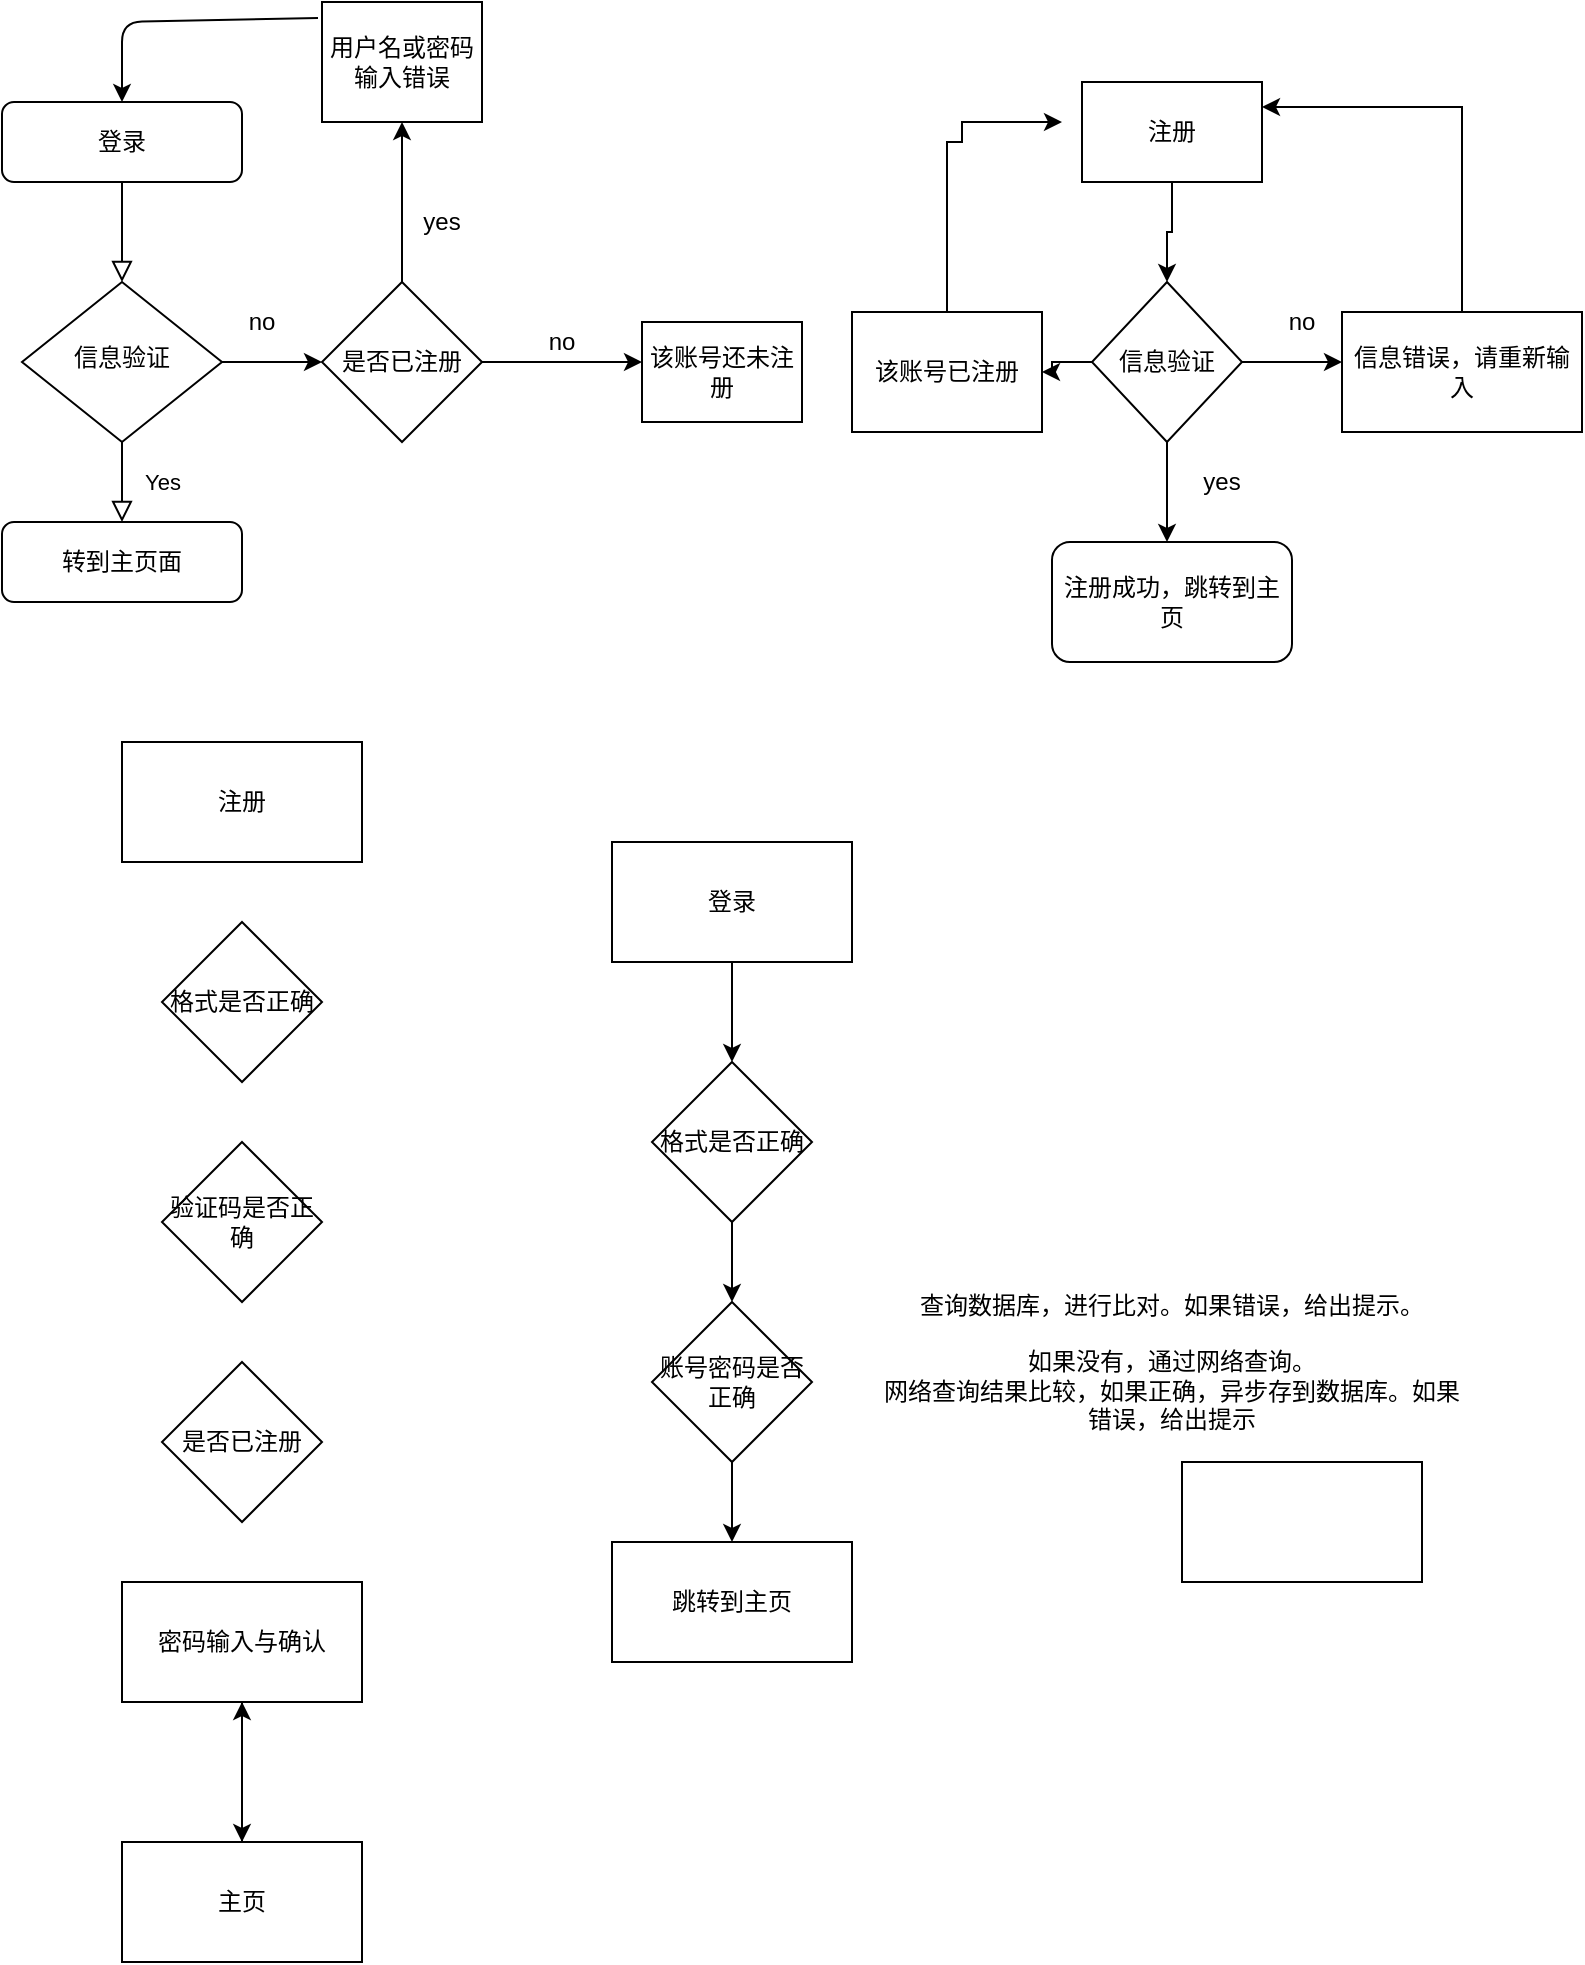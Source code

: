 <mxfile version="13.2.4" type="github"><diagram id="C5RBs43oDa-KdzZeNtuy" name="Page-1"><mxGraphModel dx="868" dy="478" grid="1" gridSize="10" guides="1" tooltips="1" connect="1" arrows="1" fold="1" page="0" pageScale="1" pageWidth="827" pageHeight="1169" math="0" shadow="0"><root><mxCell id="WIyWlLk6GJQsqaUBKTNV-0"/><mxCell id="WIyWlLk6GJQsqaUBKTNV-1" parent="WIyWlLk6GJQsqaUBKTNV-0"/><mxCell id="WIyWlLk6GJQsqaUBKTNV-2" value="" style="rounded=0;html=1;jettySize=auto;orthogonalLoop=1;fontSize=11;endArrow=block;endFill=0;endSize=8;strokeWidth=1;shadow=0;labelBackgroundColor=none;edgeStyle=orthogonalEdgeStyle;" parent="WIyWlLk6GJQsqaUBKTNV-1" source="WIyWlLk6GJQsqaUBKTNV-3" target="WIyWlLk6GJQsqaUBKTNV-6" edge="1"><mxGeometry relative="1" as="geometry"/></mxCell><mxCell id="WIyWlLk6GJQsqaUBKTNV-3" value="登录" style="rounded=1;whiteSpace=wrap;html=1;fontSize=12;glass=0;strokeWidth=1;shadow=0;" parent="WIyWlLk6GJQsqaUBKTNV-1" vertex="1"><mxGeometry x="160" y="80" width="120" height="40" as="geometry"/></mxCell><mxCell id="WIyWlLk6GJQsqaUBKTNV-4" value="Yes" style="rounded=0;html=1;jettySize=auto;orthogonalLoop=1;fontSize=11;endArrow=block;endFill=0;endSize=8;strokeWidth=1;shadow=0;labelBackgroundColor=none;edgeStyle=orthogonalEdgeStyle;" parent="WIyWlLk6GJQsqaUBKTNV-1" source="WIyWlLk6GJQsqaUBKTNV-6" edge="1"><mxGeometry y="20" relative="1" as="geometry"><mxPoint as="offset"/><mxPoint x="220" y="290" as="targetPoint"/></mxGeometry></mxCell><mxCell id="IZk7ZhXmLDH23WqDh_LA-2" style="edgeStyle=orthogonalEdgeStyle;rounded=0;orthogonalLoop=1;jettySize=auto;html=1;entryX=0;entryY=0.5;entryDx=0;entryDy=0;" edge="1" parent="WIyWlLk6GJQsqaUBKTNV-1" source="WIyWlLk6GJQsqaUBKTNV-6" target="IZk7ZhXmLDH23WqDh_LA-1"><mxGeometry relative="1" as="geometry"/></mxCell><mxCell id="WIyWlLk6GJQsqaUBKTNV-6" value="信息验证" style="rhombus;whiteSpace=wrap;html=1;shadow=0;fontFamily=Helvetica;fontSize=12;align=center;strokeWidth=1;spacing=6;spacingTop=-4;" parent="WIyWlLk6GJQsqaUBKTNV-1" vertex="1"><mxGeometry x="170" y="170" width="100" height="80" as="geometry"/></mxCell><mxCell id="WIyWlLk6GJQsqaUBKTNV-11" value="转到主页面" style="rounded=1;whiteSpace=wrap;html=1;fontSize=12;glass=0;strokeWidth=1;shadow=0;" parent="WIyWlLk6GJQsqaUBKTNV-1" vertex="1"><mxGeometry x="160" y="290" width="120" height="40" as="geometry"/></mxCell><mxCell id="IZk7ZhXmLDH23WqDh_LA-5" value="" style="edgeStyle=orthogonalEdgeStyle;rounded=0;orthogonalLoop=1;jettySize=auto;html=1;" edge="1" parent="WIyWlLk6GJQsqaUBKTNV-1" source="IZk7ZhXmLDH23WqDh_LA-1"><mxGeometry relative="1" as="geometry"><mxPoint x="360" y="90" as="targetPoint"/></mxGeometry></mxCell><mxCell id="IZk7ZhXmLDH23WqDh_LA-8" value="" style="edgeStyle=orthogonalEdgeStyle;rounded=0;orthogonalLoop=1;jettySize=auto;html=1;" edge="1" parent="WIyWlLk6GJQsqaUBKTNV-1" source="IZk7ZhXmLDH23WqDh_LA-1"><mxGeometry relative="1" as="geometry"><mxPoint x="480" y="210" as="targetPoint"/></mxGeometry></mxCell><mxCell id="IZk7ZhXmLDH23WqDh_LA-1" value="是否已注册" style="rhombus;whiteSpace=wrap;html=1;" vertex="1" parent="WIyWlLk6GJQsqaUBKTNV-1"><mxGeometry x="320" y="170" width="80" height="80" as="geometry"/></mxCell><mxCell id="IZk7ZhXmLDH23WqDh_LA-6" value="yes" style="text;html=1;strokeColor=none;fillColor=none;align=center;verticalAlign=middle;whiteSpace=wrap;rounded=0;" vertex="1" parent="WIyWlLk6GJQsqaUBKTNV-1"><mxGeometry x="360" y="130" width="40" height="20" as="geometry"/></mxCell><mxCell id="IZk7ZhXmLDH23WqDh_LA-9" value="no" style="text;html=1;strokeColor=none;fillColor=none;align=center;verticalAlign=middle;whiteSpace=wrap;rounded=0;" vertex="1" parent="WIyWlLk6GJQsqaUBKTNV-1"><mxGeometry x="420" y="190" width="40" height="20" as="geometry"/></mxCell><mxCell id="IZk7ZhXmLDH23WqDh_LA-10" value="该账号还未注册" style="rounded=0;whiteSpace=wrap;html=1;" vertex="1" parent="WIyWlLk6GJQsqaUBKTNV-1"><mxGeometry x="480" y="190" width="80" height="50" as="geometry"/></mxCell><mxCell id="IZk7ZhXmLDH23WqDh_LA-11" value="用户名或密码输入错误" style="rounded=0;whiteSpace=wrap;html=1;" vertex="1" parent="WIyWlLk6GJQsqaUBKTNV-1"><mxGeometry x="320" y="30" width="80" height="60" as="geometry"/></mxCell><mxCell id="IZk7ZhXmLDH23WqDh_LA-14" value="" style="endArrow=classic;html=1;exitX=-0.025;exitY=0.133;exitDx=0;exitDy=0;entryX=0.5;entryY=0;entryDx=0;entryDy=0;exitPerimeter=0;" edge="1" parent="WIyWlLk6GJQsqaUBKTNV-1" source="IZk7ZhXmLDH23WqDh_LA-11" target="WIyWlLk6GJQsqaUBKTNV-3"><mxGeometry width="50" height="50" relative="1" as="geometry"><mxPoint x="270" y="70" as="sourcePoint"/><mxPoint x="220" y="70" as="targetPoint"/><Array as="points"><mxPoint x="220" y="40"/></Array></mxGeometry></mxCell><mxCell id="IZk7ZhXmLDH23WqDh_LA-19" style="edgeStyle=orthogonalEdgeStyle;rounded=0;orthogonalLoop=1;jettySize=auto;html=1;" edge="1" parent="WIyWlLk6GJQsqaUBKTNV-1" source="IZk7ZhXmLDH23WqDh_LA-15" target="IZk7ZhXmLDH23WqDh_LA-16"><mxGeometry relative="1" as="geometry"/></mxCell><mxCell id="IZk7ZhXmLDH23WqDh_LA-15" value="注册" style="rounded=0;whiteSpace=wrap;html=1;" vertex="1" parent="WIyWlLk6GJQsqaUBKTNV-1"><mxGeometry x="700" y="70" width="90" height="50" as="geometry"/></mxCell><mxCell id="IZk7ZhXmLDH23WqDh_LA-23" style="edgeStyle=orthogonalEdgeStyle;rounded=0;orthogonalLoop=1;jettySize=auto;html=1;" edge="1" parent="WIyWlLk6GJQsqaUBKTNV-1" source="IZk7ZhXmLDH23WqDh_LA-16"><mxGeometry relative="1" as="geometry"><mxPoint x="830" y="210" as="targetPoint"/></mxGeometry></mxCell><mxCell id="IZk7ZhXmLDH23WqDh_LA-26" style="edgeStyle=orthogonalEdgeStyle;rounded=0;orthogonalLoop=1;jettySize=auto;html=1;" edge="1" parent="WIyWlLk6GJQsqaUBKTNV-1" source="IZk7ZhXmLDH23WqDh_LA-16"><mxGeometry relative="1" as="geometry"><mxPoint x="742.5" y="300" as="targetPoint"/></mxGeometry></mxCell><mxCell id="IZk7ZhXmLDH23WqDh_LA-31" style="edgeStyle=orthogonalEdgeStyle;rounded=0;orthogonalLoop=1;jettySize=auto;html=1;entryX=1;entryY=0.5;entryDx=0;entryDy=0;" edge="1" parent="WIyWlLk6GJQsqaUBKTNV-1" source="IZk7ZhXmLDH23WqDh_LA-16" target="IZk7ZhXmLDH23WqDh_LA-30"><mxGeometry relative="1" as="geometry"/></mxCell><mxCell id="IZk7ZhXmLDH23WqDh_LA-16" value="信息验证" style="rhombus;whiteSpace=wrap;html=1;" vertex="1" parent="WIyWlLk6GJQsqaUBKTNV-1"><mxGeometry x="705" y="170" width="75" height="80" as="geometry"/></mxCell><mxCell id="IZk7ZhXmLDH23WqDh_LA-20" value="no" style="text;html=1;strokeColor=none;fillColor=none;align=center;verticalAlign=middle;whiteSpace=wrap;rounded=0;" vertex="1" parent="WIyWlLk6GJQsqaUBKTNV-1"><mxGeometry x="270" y="180" width="40" height="20" as="geometry"/></mxCell><mxCell id="IZk7ZhXmLDH23WqDh_LA-22" value="yes" style="text;html=1;strokeColor=none;fillColor=none;align=center;verticalAlign=middle;whiteSpace=wrap;rounded=0;" vertex="1" parent="WIyWlLk6GJQsqaUBKTNV-1"><mxGeometry x="750" y="260" width="40" height="20" as="geometry"/></mxCell><mxCell id="IZk7ZhXmLDH23WqDh_LA-24" value="no" style="text;html=1;strokeColor=none;fillColor=none;align=center;verticalAlign=middle;whiteSpace=wrap;rounded=0;" vertex="1" parent="WIyWlLk6GJQsqaUBKTNV-1"><mxGeometry x="790" y="180" width="40" height="20" as="geometry"/></mxCell><mxCell id="IZk7ZhXmLDH23WqDh_LA-28" value="注册成功，跳转到主页" style="rounded=1;whiteSpace=wrap;html=1;" vertex="1" parent="WIyWlLk6GJQsqaUBKTNV-1"><mxGeometry x="685" y="300" width="120" height="60" as="geometry"/></mxCell><mxCell id="IZk7ZhXmLDH23WqDh_LA-33" style="edgeStyle=orthogonalEdgeStyle;rounded=0;orthogonalLoop=1;jettySize=auto;html=1;entryX=1;entryY=0.25;entryDx=0;entryDy=0;" edge="1" parent="WIyWlLk6GJQsqaUBKTNV-1" source="IZk7ZhXmLDH23WqDh_LA-29" target="IZk7ZhXmLDH23WqDh_LA-15"><mxGeometry relative="1" as="geometry"><mxPoint x="890" y="90" as="targetPoint"/><Array as="points"><mxPoint x="890" y="82"/></Array></mxGeometry></mxCell><mxCell id="IZk7ZhXmLDH23WqDh_LA-29" value="信息错误，请重新输入" style="rounded=0;whiteSpace=wrap;html=1;" vertex="1" parent="WIyWlLk6GJQsqaUBKTNV-1"><mxGeometry x="830" y="185" width="120" height="60" as="geometry"/></mxCell><mxCell id="IZk7ZhXmLDH23WqDh_LA-32" style="edgeStyle=orthogonalEdgeStyle;rounded=0;orthogonalLoop=1;jettySize=auto;html=1;" edge="1" parent="WIyWlLk6GJQsqaUBKTNV-1" source="IZk7ZhXmLDH23WqDh_LA-30"><mxGeometry relative="1" as="geometry"><mxPoint x="690" y="90" as="targetPoint"/><Array as="points"><mxPoint x="633" y="100"/><mxPoint x="640" y="100"/><mxPoint x="640" y="90"/></Array></mxGeometry></mxCell><mxCell id="IZk7ZhXmLDH23WqDh_LA-30" value="该账号已注册" style="rounded=0;whiteSpace=wrap;html=1;" vertex="1" parent="WIyWlLk6GJQsqaUBKTNV-1"><mxGeometry x="585" y="185" width="95" height="60" as="geometry"/></mxCell><mxCell id="IZk7ZhXmLDH23WqDh_LA-39" style="edgeStyle=orthogonalEdgeStyle;rounded=0;orthogonalLoop=1;jettySize=auto;html=1;entryX=0.5;entryY=0;entryDx=0;entryDy=0;" edge="1" parent="WIyWlLk6GJQsqaUBKTNV-1" source="IZk7ZhXmLDH23WqDh_LA-37" target="IZk7ZhXmLDH23WqDh_LA-38"><mxGeometry relative="1" as="geometry"/></mxCell><mxCell id="IZk7ZhXmLDH23WqDh_LA-37" value="登录" style="rounded=0;whiteSpace=wrap;html=1;" vertex="1" parent="WIyWlLk6GJQsqaUBKTNV-1"><mxGeometry x="465" y="450" width="120" height="60" as="geometry"/></mxCell><mxCell id="IZk7ZhXmLDH23WqDh_LA-41" style="edgeStyle=orthogonalEdgeStyle;rounded=0;orthogonalLoop=1;jettySize=auto;html=1;" edge="1" parent="WIyWlLk6GJQsqaUBKTNV-1" source="IZk7ZhXmLDH23WqDh_LA-38" target="IZk7ZhXmLDH23WqDh_LA-40"><mxGeometry relative="1" as="geometry"/></mxCell><mxCell id="IZk7ZhXmLDH23WqDh_LA-38" value="格式是否正确" style="rhombus;whiteSpace=wrap;html=1;" vertex="1" parent="WIyWlLk6GJQsqaUBKTNV-1"><mxGeometry x="485" y="560" width="80" height="80" as="geometry"/></mxCell><mxCell id="IZk7ZhXmLDH23WqDh_LA-43" style="edgeStyle=orthogonalEdgeStyle;rounded=0;orthogonalLoop=1;jettySize=auto;html=1;entryX=0.5;entryY=0;entryDx=0;entryDy=0;" edge="1" parent="WIyWlLk6GJQsqaUBKTNV-1" source="IZk7ZhXmLDH23WqDh_LA-40"><mxGeometry relative="1" as="geometry"><mxPoint x="525" y="800" as="targetPoint"/></mxGeometry></mxCell><mxCell id="IZk7ZhXmLDH23WqDh_LA-40" value="账号密码是否正确" style="rhombus;whiteSpace=wrap;html=1;" vertex="1" parent="WIyWlLk6GJQsqaUBKTNV-1"><mxGeometry x="485" y="680" width="80" height="80" as="geometry"/></mxCell><mxCell id="IZk7ZhXmLDH23WqDh_LA-44" value="跳转到主页" style="rounded=0;whiteSpace=wrap;html=1;" vertex="1" parent="WIyWlLk6GJQsqaUBKTNV-1"><mxGeometry x="465" y="800" width="120" height="60" as="geometry"/></mxCell><mxCell id="IZk7ZhXmLDH23WqDh_LA-45" value="查询数据库，进行比对。如果错误，给出提示。&lt;br&gt;&lt;br&gt;如果没有，通过网络查询。&lt;br&gt;网络查询结果比较，如果正确，异步存到数据库。如果错误，给出提示" style="text;html=1;strokeColor=none;fillColor=none;align=center;verticalAlign=middle;whiteSpace=wrap;rounded=0;" vertex="1" parent="WIyWlLk6GJQsqaUBKTNV-1"><mxGeometry x="600" y="700" width="290" height="20" as="geometry"/></mxCell><mxCell id="IZk7ZhXmLDH23WqDh_LA-48" value="注册" style="rounded=0;whiteSpace=wrap;html=1;" vertex="1" parent="WIyWlLk6GJQsqaUBKTNV-1"><mxGeometry x="220" y="400" width="120" height="60" as="geometry"/></mxCell><mxCell id="IZk7ZhXmLDH23WqDh_LA-49" value="" style="rounded=0;whiteSpace=wrap;html=1;" vertex="1" parent="WIyWlLk6GJQsqaUBKTNV-1"><mxGeometry x="750" y="760" width="120" height="60" as="geometry"/></mxCell><mxCell id="IZk7ZhXmLDH23WqDh_LA-50" value="格式是否正确" style="rhombus;whiteSpace=wrap;html=1;" vertex="1" parent="WIyWlLk6GJQsqaUBKTNV-1"><mxGeometry x="240" y="490" width="80" height="80" as="geometry"/></mxCell><mxCell id="IZk7ZhXmLDH23WqDh_LA-51" value="验证码是否正确" style="rhombus;whiteSpace=wrap;html=1;" vertex="1" parent="WIyWlLk6GJQsqaUBKTNV-1"><mxGeometry x="240" y="600" width="80" height="80" as="geometry"/></mxCell><mxCell id="IZk7ZhXmLDH23WqDh_LA-55" style="edgeStyle=orthogonalEdgeStyle;rounded=0;orthogonalLoop=1;jettySize=auto;html=1;" edge="1" parent="WIyWlLk6GJQsqaUBKTNV-1" source="IZk7ZhXmLDH23WqDh_LA-52"><mxGeometry relative="1" as="geometry"><mxPoint x="280" y="950" as="targetPoint"/></mxGeometry></mxCell><mxCell id="IZk7ZhXmLDH23WqDh_LA-52" value="密码输入与确认" style="rounded=0;whiteSpace=wrap;html=1;" vertex="1" parent="WIyWlLk6GJQsqaUBKTNV-1"><mxGeometry x="220" y="820" width="120" height="60" as="geometry"/></mxCell><mxCell id="IZk7ZhXmLDH23WqDh_LA-53" value="是否已注册" style="rhombus;whiteSpace=wrap;html=1;" vertex="1" parent="WIyWlLk6GJQsqaUBKTNV-1"><mxGeometry x="240" y="710" width="80" height="80" as="geometry"/></mxCell><mxCell id="IZk7ZhXmLDH23WqDh_LA-56" value="" style="edgeStyle=orthogonalEdgeStyle;rounded=0;orthogonalLoop=1;jettySize=auto;html=1;" edge="1" parent="WIyWlLk6GJQsqaUBKTNV-1" source="IZk7ZhXmLDH23WqDh_LA-54" target="IZk7ZhXmLDH23WqDh_LA-52"><mxGeometry relative="1" as="geometry"/></mxCell><mxCell id="IZk7ZhXmLDH23WqDh_LA-54" value="主页" style="rounded=0;whiteSpace=wrap;html=1;" vertex="1" parent="WIyWlLk6GJQsqaUBKTNV-1"><mxGeometry x="220" y="950" width="120" height="60" as="geometry"/></mxCell></root></mxGraphModel></diagram></mxfile>